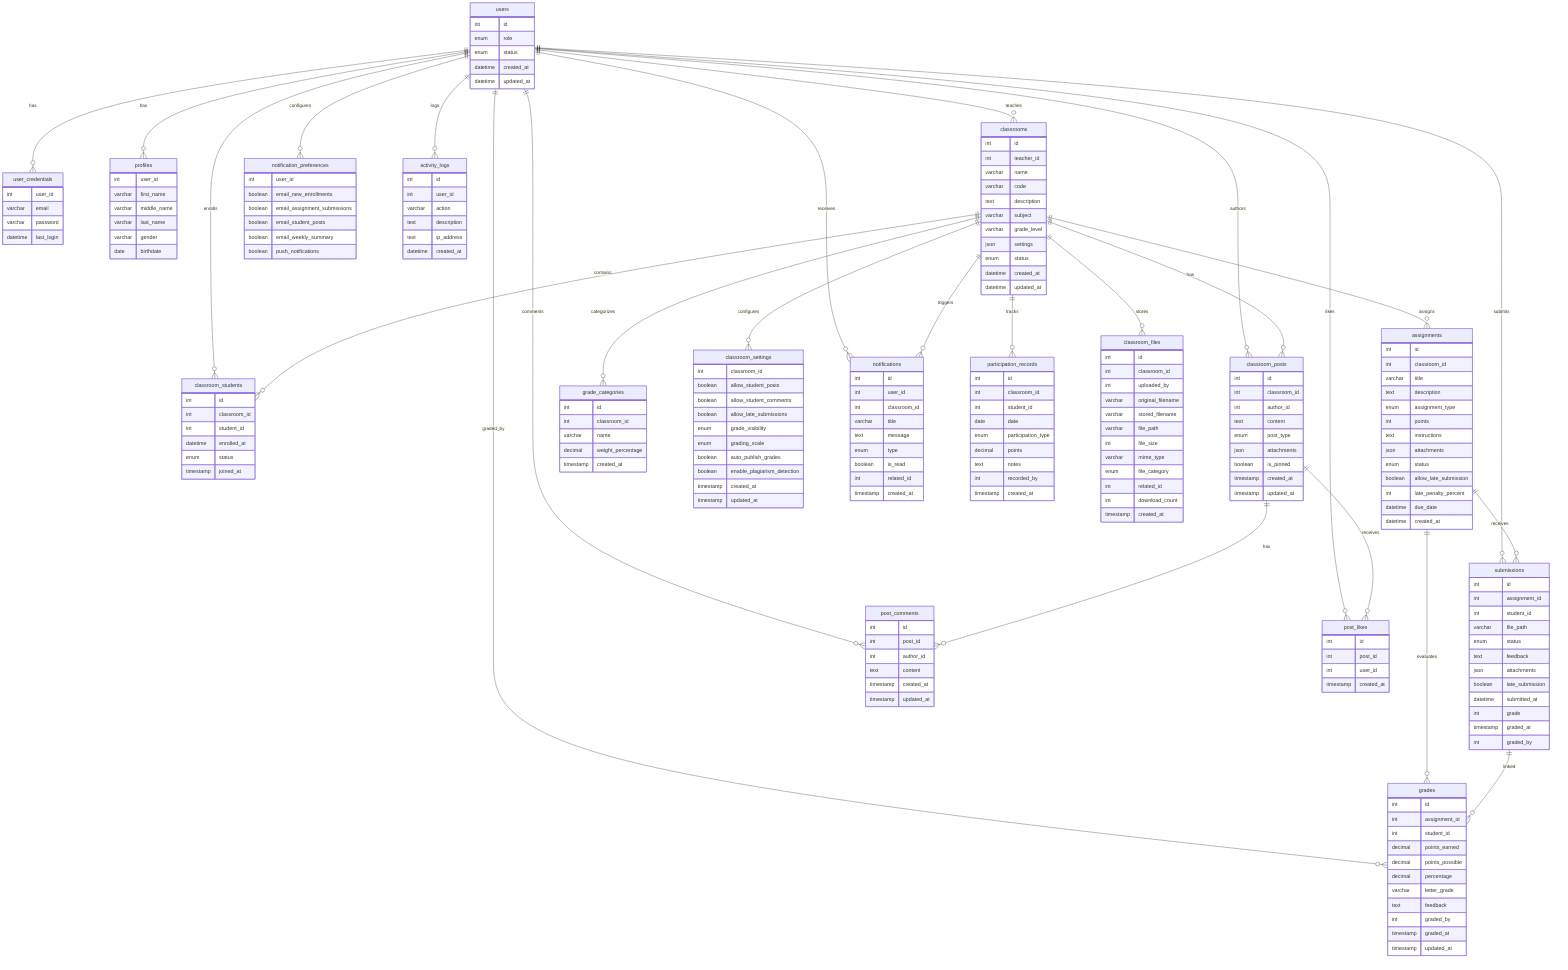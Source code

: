 erDiagram
%% Example
    users {
        int id
        enum role
        enum status
        datetime created_at
        datetime updated_at
    }

    user_credentials {
        int user_id
        varchar email
        varchar password
        datetime last_login
    }

    profiles {
        int user_id
        varchar first_name
        varchar middle_name
        varchar last_name
        varchar gender
        date birthdate
    }

    classrooms {
        int id
        int teacher_id
        varchar name
        varchar code
        text description
        varchar subject
        varchar grade_level
        json settings
        enum status
        datetime created_at
        datetime updated_at
    }

    classroom_students {
        int id
        int classroom_id
        int student_id
        datetime enrolled_at
        enum status
        timestamp joined_at
    }

    assignments {
        int id
        int classroom_id
        varchar title
        text description
        enum assignment_type
        int points
        text instructions
        json attachments
        enum status
        boolean allow_late_submission
        int late_penalty_percent
        datetime due_date
        datetime created_at
    }

    submissions {
        int id
        int assignment_id
        int student_id
        varchar file_path
        enum status
        text feedback
        json attachments
        boolean late_submission
        datetime submitted_at
        int grade
        timestamp graded_at
        int graded_by
    }

    classroom_posts {
        int id
        int classroom_id
        int author_id
        text content
        enum post_type
        json attachments
        boolean is_pinned
        timestamp created_at
        timestamp updated_at
    }

    post_comments {
        int id
        int post_id
        int author_id
        text content
        timestamp created_at
        timestamp updated_at
    }

    post_likes {
        int id
        int post_id
        int user_id
        timestamp created_at
    }

    grade_categories {
        int id
        int classroom_id
        varchar name
        decimal weight_percentage
        timestamp created_at
    }

    grades {
        int id
        int assignment_id
        int student_id
        decimal points_earned
        decimal points_possible
        decimal percentage
        varchar letter_grade
        text feedback
        int graded_by
        timestamp graded_at
        timestamp updated_at
    }

    classroom_settings {
        int classroom_id
        boolean allow_student_posts
        boolean allow_student_comments
        boolean allow_late_submissions
        enum grade_visibility
        enum grading_scale
        boolean auto_publish_grades
        boolean enable_plagiarism_detection
        timestamp created_at
        timestamp updated_at
    }

    notifications {
        int id
        int user_id
        int classroom_id
        varchar title
        text message
        enum type
        boolean is_read
        int related_id
        timestamp created_at
    }

    notification_preferences {
        int user_id
        boolean email_new_enrollments
        boolean email_assignment_submissions
        boolean email_student_posts
        boolean email_weekly_summary
        boolean push_notifications
    }

    participation_records {
        int id
        int classroom_id
        int student_id
        date date
        enum participation_type
        decimal points
        text notes
        int recorded_by
        timestamp created_at
    }

    classroom_files {
        int id
        int classroom_id
        int uploaded_by
        varchar original_filename
        varchar stored_filename
        varchar file_path
        int file_size
        varchar mime_type
        enum file_category
        int related_id
        int download_count
        timestamp created_at
    }

    activity_logs {
        int id
        int user_id
        varchar action
        text description
        text ip_address
        datetime created_at
    }

    %% Relationships
    users ||--o{ user_credentials : has
    users ||--o{ profiles : has
    users ||--o{ classrooms : teaches
    users ||--o{ classroom_students : enrolls
    users ||--o{ submissions : submits
    users ||--o{ classroom_posts : authors
    users ||--o{ post_comments : comments
    users ||--o{ post_likes : likes
    users ||--o{ grades : graded_by
    users ||--o{ activity_logs : logs
    users ||--o{ notifications : receives
    users ||--o{ notification_preferences : configures

    classrooms ||--o{ classroom_students : contains
    classrooms ||--o{ assignments : assigns
    classrooms ||--o{ classroom_posts : has
    classrooms ||--o{ grade_categories : categorizes
    classrooms ||--o{ classroom_settings : configures
    classrooms ||--o{ notifications : triggers
    classrooms ||--o{ participation_records : tracks
    classrooms ||--o{ classroom_files : stores

    assignments ||--o{ submissions : receives
    assignments ||--o{ grades : evaluates
    submissions ||--o{ grades : linked
    classroom_posts ||--o{ post_comments : has
    classroom_posts ||--o{ post_likes : receives